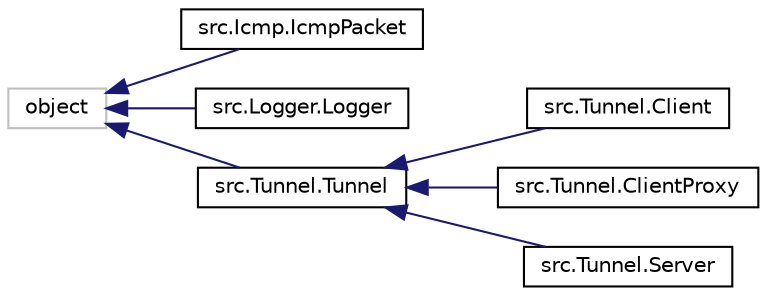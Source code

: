 digraph "Graphical Class Hierarchy"
{
 // LATEX_PDF_SIZE
  edge [fontname="Helvetica",fontsize="10",labelfontname="Helvetica",labelfontsize="10"];
  node [fontname="Helvetica",fontsize="10",shape=record];
  rankdir="LR";
  Node1 [label="object",height=0.2,width=0.4,color="grey75", fillcolor="white", style="filled",tooltip=" "];
  Node1 -> Node0 [dir="back",color="midnightblue",fontsize="10",style="solid",fontname="Helvetica"];
  Node0 [label="src.Icmp.IcmpPacket",height=0.2,width=0.4,color="black", fillcolor="white", style="filled",URL="$classsrc_1_1Icmp_1_1IcmpPacket.html",tooltip=" "];
  Node1 -> Node3 [dir="back",color="midnightblue",fontsize="10",style="solid",fontname="Helvetica"];
  Node3 [label="src.Logger.Logger",height=0.2,width=0.4,color="black", fillcolor="white", style="filled",URL="$classsrc_1_1Logger_1_1Logger.html",tooltip=" "];
  Node1 -> Node4 [dir="back",color="midnightblue",fontsize="10",style="solid",fontname="Helvetica"];
  Node4 [label="src.Tunnel.Tunnel",height=0.2,width=0.4,color="black", fillcolor="white", style="filled",URL="$classsrc_1_1Tunnel_1_1Tunnel.html",tooltip=" "];
  Node4 -> Node5 [dir="back",color="midnightblue",fontsize="10",style="solid",fontname="Helvetica"];
  Node5 [label="src.Tunnel.Client",height=0.2,width=0.4,color="black", fillcolor="white", style="filled",URL="$classsrc_1_1Tunnel_1_1Client.html",tooltip=" "];
  Node4 -> Node6 [dir="back",color="midnightblue",fontsize="10",style="solid",fontname="Helvetica"];
  Node6 [label="src.Tunnel.ClientProxy",height=0.2,width=0.4,color="black", fillcolor="white", style="filled",URL="$classsrc_1_1Tunnel_1_1ClientProxy.html",tooltip=" "];
  Node4 -> Node7 [dir="back",color="midnightblue",fontsize="10",style="solid",fontname="Helvetica"];
  Node7 [label="src.Tunnel.Server",height=0.2,width=0.4,color="black", fillcolor="white", style="filled",URL="$classsrc_1_1Tunnel_1_1Server.html",tooltip=" "];
}
